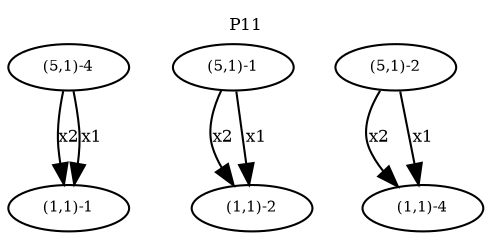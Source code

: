 digraph P11 {
"Hv(1,1)-1" [label="(1,1)-1",fontsize=7,width=.01,height=.01];
"Hv(1,1)-2" [label="(1,1)-2",fontsize=7,width=.01,height=.01];
"Hv(1,1)-4" [label="(1,1)-4",fontsize=7,width=.01,height=.01];
"Hv(5,1)-1" [label="(5,1)-1",fontsize=7,width=.01,height=.01];
"Hv(5,1)-1" -> "Hv(1,1)-2" [label="x2",fontsize=8];
"Hv(5,1)-1" -> "Hv(1,1)-2" [label="x1",fontsize=8];
"Hv(5,1)-2" [label="(5,1)-2",fontsize=7,width=.01,height=.01];
"Hv(5,1)-2" -> "Hv(1,1)-4" [label="x2",fontsize=8];
"Hv(5,1)-2" -> "Hv(1,1)-4" [label="x1",fontsize=8];
"Hv(5,1)-4" [label="(5,1)-4",fontsize=7,width=.01,height=.01];
"Hv(5,1)-4" -> "Hv(1,1)-1" [label="x2",fontsize=8];
"Hv(5,1)-4" -> "Hv(1,1)-1" [label="x1",fontsize=8];labelloc="t";fontsize=8;label= "P11" ;}
